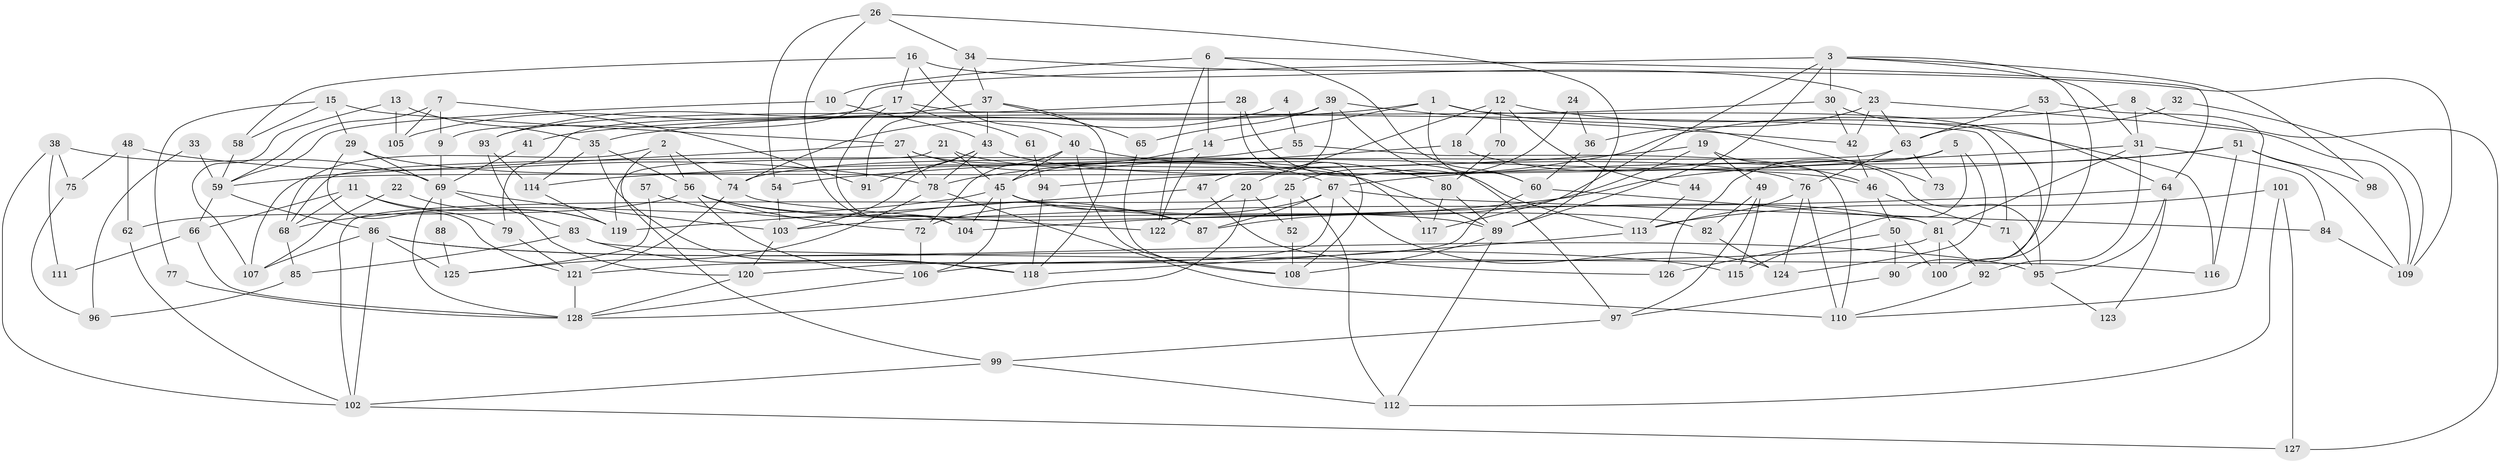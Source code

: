 // coarse degree distribution, {5: 0.19047619047619047, 4: 0.25, 9: 0.023809523809523808, 2: 0.11904761904761904, 6: 0.17857142857142858, 3: 0.10714285714285714, 7: 0.023809523809523808, 8: 0.07142857142857142, 10: 0.023809523809523808, 13: 0.011904761904761904}
// Generated by graph-tools (version 1.1) at 2025/52/02/27/25 19:52:07]
// undirected, 128 vertices, 256 edges
graph export_dot {
graph [start="1"]
  node [color=gray90,style=filled];
  1;
  2;
  3;
  4;
  5;
  6;
  7;
  8;
  9;
  10;
  11;
  12;
  13;
  14;
  15;
  16;
  17;
  18;
  19;
  20;
  21;
  22;
  23;
  24;
  25;
  26;
  27;
  28;
  29;
  30;
  31;
  32;
  33;
  34;
  35;
  36;
  37;
  38;
  39;
  40;
  41;
  42;
  43;
  44;
  45;
  46;
  47;
  48;
  49;
  50;
  51;
  52;
  53;
  54;
  55;
  56;
  57;
  58;
  59;
  60;
  61;
  62;
  63;
  64;
  65;
  66;
  67;
  68;
  69;
  70;
  71;
  72;
  73;
  74;
  75;
  76;
  77;
  78;
  79;
  80;
  81;
  82;
  83;
  84;
  85;
  86;
  87;
  88;
  89;
  90;
  91;
  92;
  93;
  94;
  95;
  96;
  97;
  98;
  99;
  100;
  101;
  102;
  103;
  104;
  105;
  106;
  107;
  108;
  109;
  110;
  111;
  112;
  113;
  114;
  115;
  116;
  117;
  118;
  119;
  120;
  121;
  122;
  123;
  124;
  125;
  126;
  127;
  128;
  1 -- 100;
  1 -- 35;
  1 -- 14;
  1 -- 60;
  1 -- 73;
  2 -- 74;
  2 -- 56;
  2 -- 68;
  2 -- 99;
  3 -- 89;
  3 -- 117;
  3 -- 9;
  3 -- 30;
  3 -- 31;
  3 -- 98;
  3 -- 100;
  4 -- 74;
  4 -- 55;
  5 -- 59;
  5 -- 124;
  5 -- 115;
  5 -- 126;
  6 -- 14;
  6 -- 60;
  6 -- 10;
  6 -- 64;
  6 -- 122;
  7 -- 59;
  7 -- 9;
  7 -- 91;
  7 -- 105;
  8 -- 31;
  8 -- 127;
  8 -- 94;
  9 -- 69;
  10 -- 43;
  10 -- 59;
  11 -- 68;
  11 -- 79;
  11 -- 66;
  11 -- 119;
  12 -- 18;
  12 -- 116;
  12 -- 20;
  12 -- 44;
  12 -- 70;
  13 -- 107;
  13 -- 105;
  13 -- 35;
  14 -- 45;
  14 -- 122;
  15 -- 27;
  15 -- 29;
  15 -- 58;
  15 -- 77;
  16 -- 58;
  16 -- 40;
  16 -- 17;
  16 -- 23;
  17 -- 71;
  17 -- 61;
  17 -- 104;
  17 -- 105;
  18 -- 78;
  18 -- 46;
  19 -- 87;
  19 -- 49;
  19 -- 95;
  19 -- 114;
  20 -- 122;
  20 -- 52;
  20 -- 128;
  21 -- 119;
  21 -- 45;
  21 -- 76;
  22 -- 119;
  22 -- 107;
  23 -- 63;
  23 -- 36;
  23 -- 42;
  23 -- 109;
  24 -- 36;
  24 -- 25;
  25 -- 52;
  25 -- 102;
  25 -- 112;
  26 -- 89;
  26 -- 34;
  26 -- 54;
  26 -- 104;
  27 -- 67;
  27 -- 78;
  27 -- 107;
  27 -- 117;
  28 -- 93;
  28 -- 108;
  28 -- 113;
  29 -- 89;
  29 -- 121;
  29 -- 69;
  30 -- 42;
  30 -- 41;
  30 -- 64;
  31 -- 67;
  31 -- 81;
  31 -- 84;
  31 -- 92;
  32 -- 63;
  32 -- 109;
  33 -- 96;
  33 -- 59;
  34 -- 91;
  34 -- 109;
  34 -- 37;
  35 -- 114;
  35 -- 56;
  35 -- 118;
  36 -- 60;
  37 -- 118;
  37 -- 43;
  37 -- 65;
  37 -- 93;
  38 -- 69;
  38 -- 102;
  38 -- 75;
  38 -- 111;
  39 -- 65;
  39 -- 47;
  39 -- 42;
  39 -- 79;
  39 -- 97;
  40 -- 45;
  40 -- 72;
  40 -- 80;
  40 -- 108;
  41 -- 69;
  42 -- 46;
  43 -- 103;
  43 -- 46;
  43 -- 78;
  43 -- 91;
  44 -- 113;
  45 -- 104;
  45 -- 106;
  45 -- 68;
  45 -- 81;
  45 -- 87;
  46 -- 50;
  46 -- 71;
  47 -- 119;
  47 -- 126;
  48 -- 62;
  48 -- 78;
  48 -- 75;
  49 -- 115;
  49 -- 97;
  49 -- 82;
  50 -- 100;
  50 -- 90;
  50 -- 126;
  51 -- 104;
  51 -- 54;
  51 -- 98;
  51 -- 109;
  51 -- 116;
  52 -- 108;
  53 -- 63;
  53 -- 110;
  53 -- 90;
  54 -- 103;
  55 -- 74;
  55 -- 110;
  56 -- 72;
  56 -- 62;
  56 -- 82;
  56 -- 89;
  56 -- 106;
  57 -- 87;
  57 -- 125;
  58 -- 59;
  59 -- 66;
  59 -- 86;
  60 -- 81;
  60 -- 106;
  61 -- 94;
  62 -- 102;
  63 -- 76;
  63 -- 68;
  63 -- 73;
  64 -- 95;
  64 -- 103;
  64 -- 123;
  65 -- 108;
  66 -- 128;
  66 -- 111;
  67 -- 120;
  67 -- 84;
  67 -- 72;
  67 -- 87;
  67 -- 124;
  68 -- 85;
  69 -- 128;
  69 -- 83;
  69 -- 88;
  69 -- 103;
  70 -- 80;
  71 -- 95;
  72 -- 106;
  74 -- 121;
  74 -- 122;
  75 -- 96;
  76 -- 124;
  76 -- 110;
  76 -- 113;
  77 -- 128;
  78 -- 110;
  78 -- 125;
  79 -- 121;
  80 -- 89;
  80 -- 117;
  81 -- 92;
  81 -- 100;
  81 -- 121;
  82 -- 124;
  83 -- 118;
  83 -- 85;
  83 -- 116;
  84 -- 109;
  85 -- 96;
  86 -- 95;
  86 -- 102;
  86 -- 107;
  86 -- 115;
  86 -- 125;
  88 -- 125;
  89 -- 112;
  89 -- 108;
  90 -- 97;
  92 -- 110;
  93 -- 120;
  93 -- 114;
  94 -- 118;
  95 -- 123;
  97 -- 99;
  99 -- 102;
  99 -- 112;
  101 -- 113;
  101 -- 112;
  101 -- 127;
  102 -- 127;
  103 -- 120;
  106 -- 128;
  113 -- 118;
  114 -- 119;
  120 -- 128;
  121 -- 128;
}
